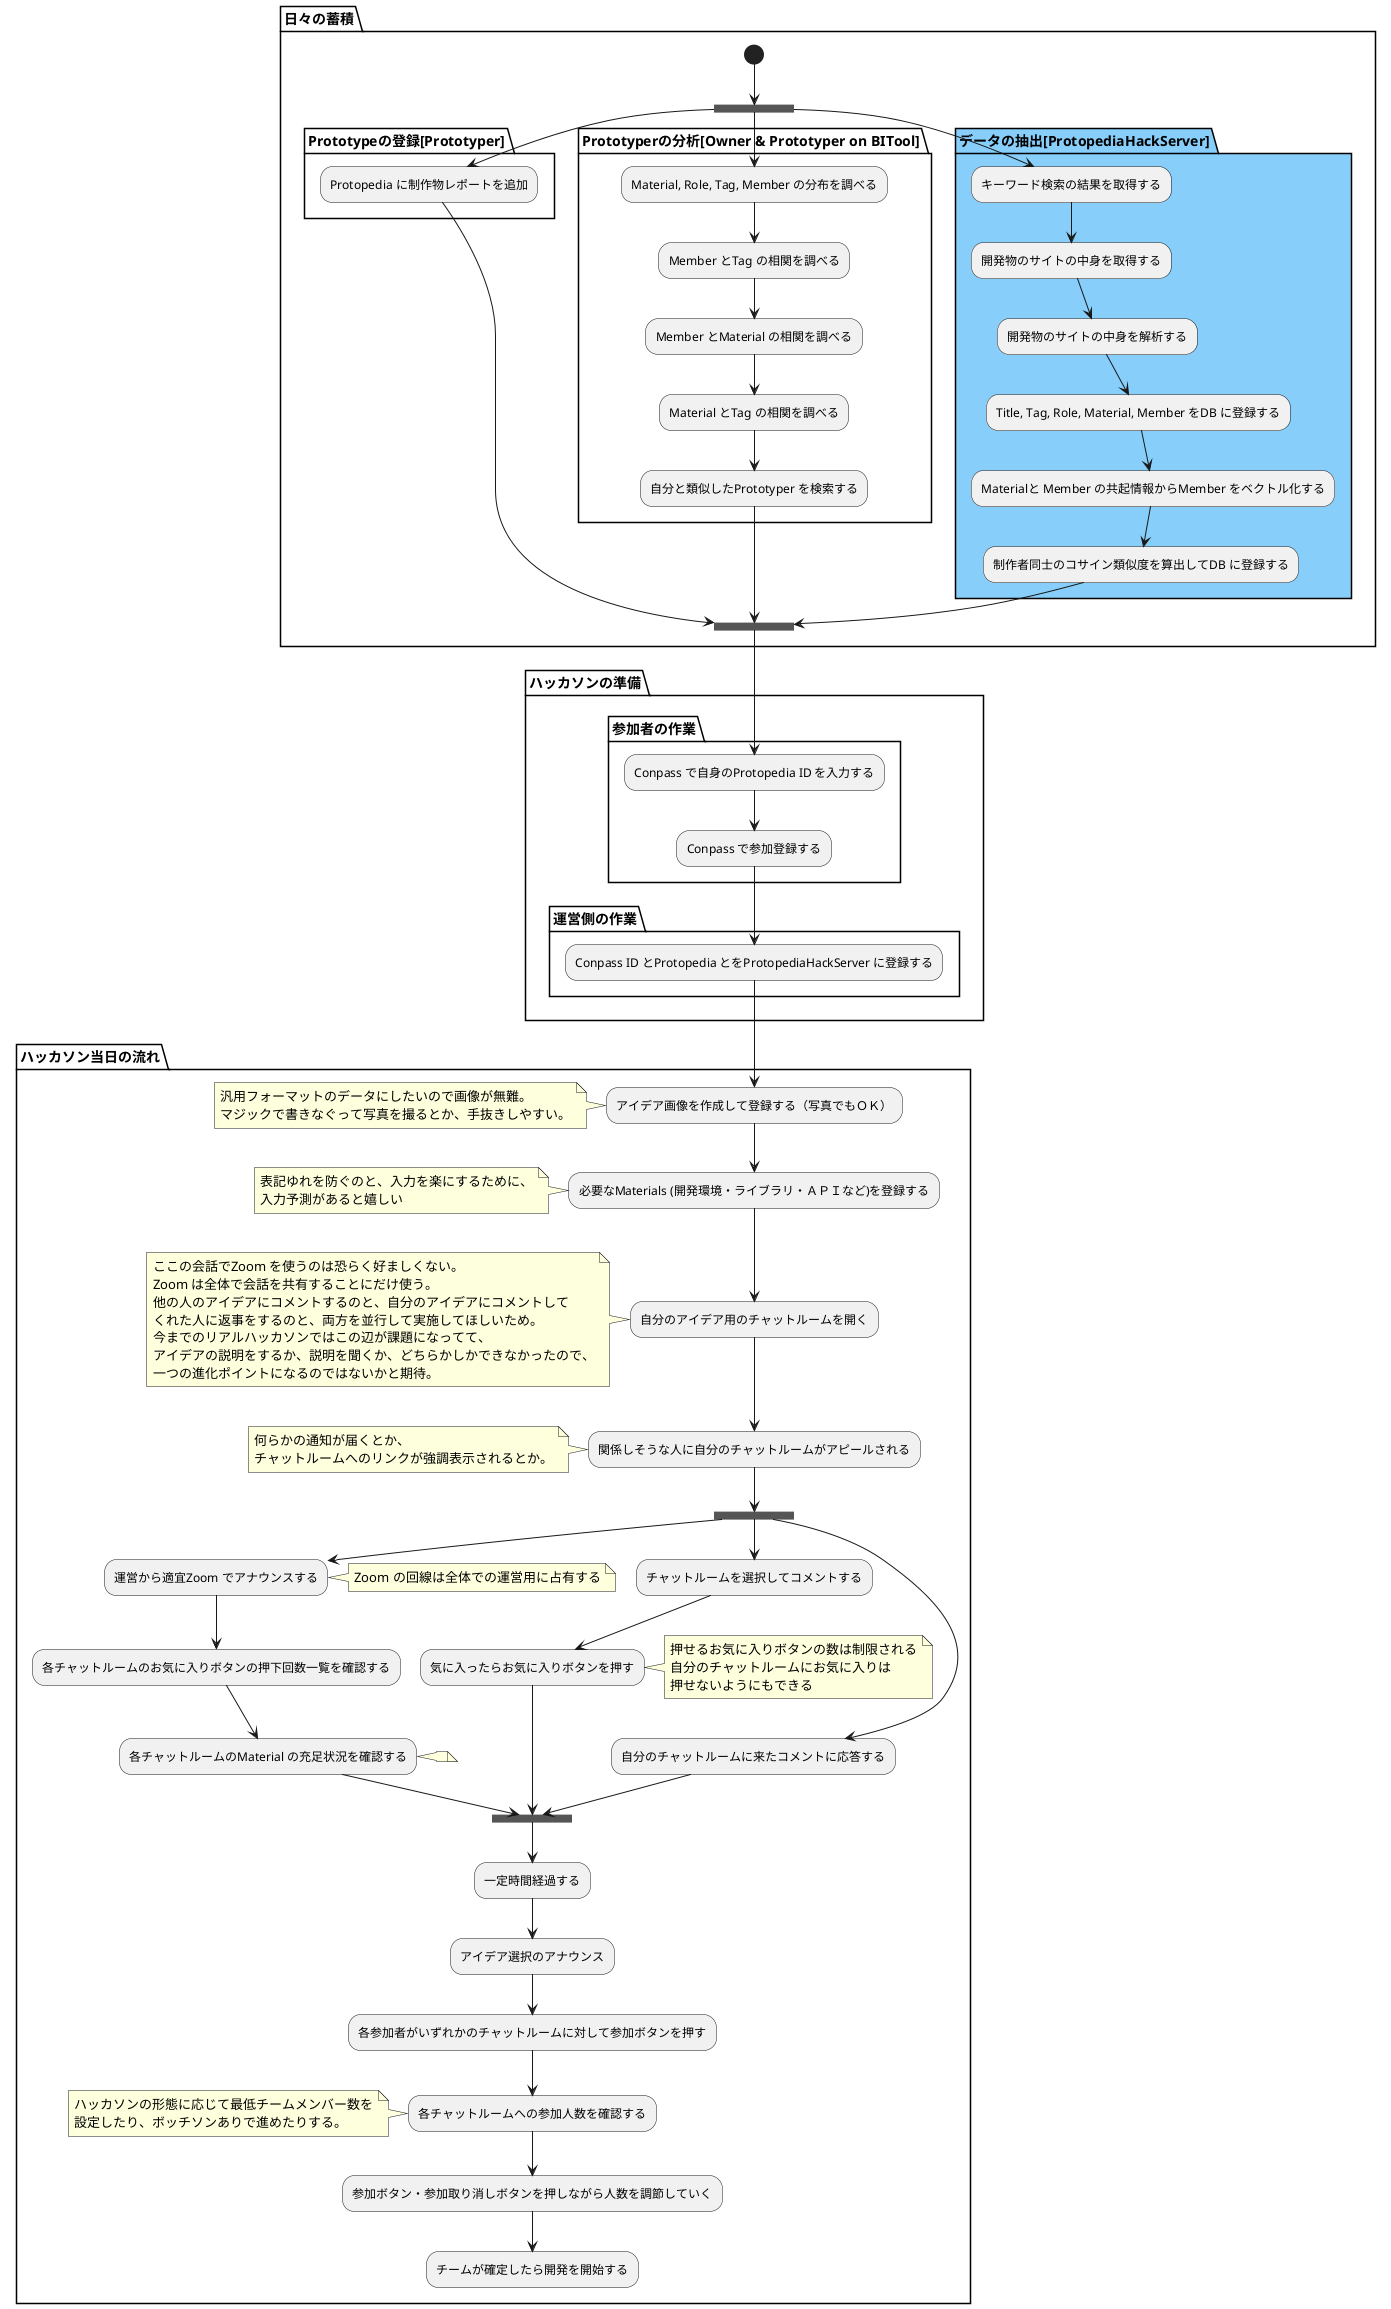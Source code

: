 @startuml

partition "日々の蓄積" {
    (*) --> === S1 ===
    partition "Prototypeの登録[Prototyper]" {
    === S1 === --> "Protopedia に制作物レポートを追加"
    }
    --> === S2 ===

    partition "Prototyperの分析[Owner & Prototyper on BITool]" {
    === S1 === --> "Material, Role, Tag, Member の分布を調べる"
    --> "Member とTag の相関を調べる"
    --> "Member とMaterial の相関を調べる"
    --> "Material とTag の相関を調べる"
    --> "自分と類似したPrototyper を検索する"
    }
    --> === S2 ===

    partition "データの抽出[ProtopediaHackServer]" #LightSkyBlue {
    === S1 === --> "キーワード検索の結果を取得する"
    --> "開発物のサイトの中身を取得する"
    --> "開発物のサイトの中身を解析する"
    --> "Title, Tag, Role, Material, Member をDB に登録する"
    --> "Materialと Member の共起情報からMember をベクトル化する"
    --> "制作者同士のコサイン類似度を算出してDB に登録する"
    }
    --> === S2 ===
}

partition "ハッカソンの準備" {
    partition "参加者の作業" {
        --> "Conpass で自身のProtopedia ID を入力する"
        --> "Conpass で参加登録する"
    }
    partition "運営側の作業" {
        --> "Conpass ID とProtopedia とをProtopediaHackServer に登録する"
        
    }
}

partition "ハッカソン当日の流れ" {
    --> "アイデア画像を作成して登録する（写真でもＯＫ）"
    note left
    汎用フォーマットのデータにしたいので画像が無難。
    マジックで書きなぐって写真を撮るとか、手抜きしやすい。
    end note
    --> "必要なMaterials (開発環境・ライブラリ・ＡＰＩなど)を登録する"
    note left
    表記ゆれを防ぐのと、入力を楽にするために、
    入力予測があると嬉しい
    end note
    --> "自分のアイデア用のチャットルームを開く"
    note left
    ここの会話でZoom を使うのは恐らく好ましくない。
    Zoom は全体で会話を共有することにだけ使う。
    他の人のアイデアにコメントするのと、自分のアイデアにコメントして
    くれた人に返事をするのと、両方を並行して実施してほしいため。
    今までのリアルハッカソンではこの辺が課題になってて、
    アイデアの説明をするか、説明を聞くか、どちらかしかできなかったので、
    一つの進化ポイントになるのではないかと期待。
    end note
    --> "関係しそうな人に自分のチャットルームがアピールされる"
    note left
    何らかの通知が届くとか、
    チャットルームへのリンクが強調表示されるとか。
    end note
    --> === S3 ===

    === S3 === --> "チャットルームを選択してコメントする"
    --> "気に入ったらお気に入りボタンを押す"
    note right
    押せるお気に入りボタンの数は制限される
    自分のチャットルームにお気に入りは
    押せないようにもできる
    end note
    --> === S4 ===


    === S3 === --> "自分のチャットルームに来たコメントに応答する"
    --> === S4 ===

    === S3 === --> "運営から適宜Zoom でアナウンスする"
    note right
    Zoom の回線は全体での運営用に占有する
    end note
    --> "各チャットルームのお気に入りボタンの押下回数一覧を確認する"
    --> "各チャットルームのMaterial の充足状況を確認する"
    note right
    end note
    --> === S4 ===

    --> "一定時間経過する"

    --> "アイデア選択のアナウンス"

    --> "各参加者がいずれかのチャットルームに対して参加ボタンを押す"

    --> "各チャットルームへの参加人数を確認する"
    note left
    ハッカソンの形態に応じて最低チームメンバー数を
    設定したり、ボッチソンありで進めたりする。
    end note

    --> "参加ボタン・参加取り消しボタンを押しながら人数を調節していく"

    --> "チームが確定したら開発を開始する"
}

@enduml
